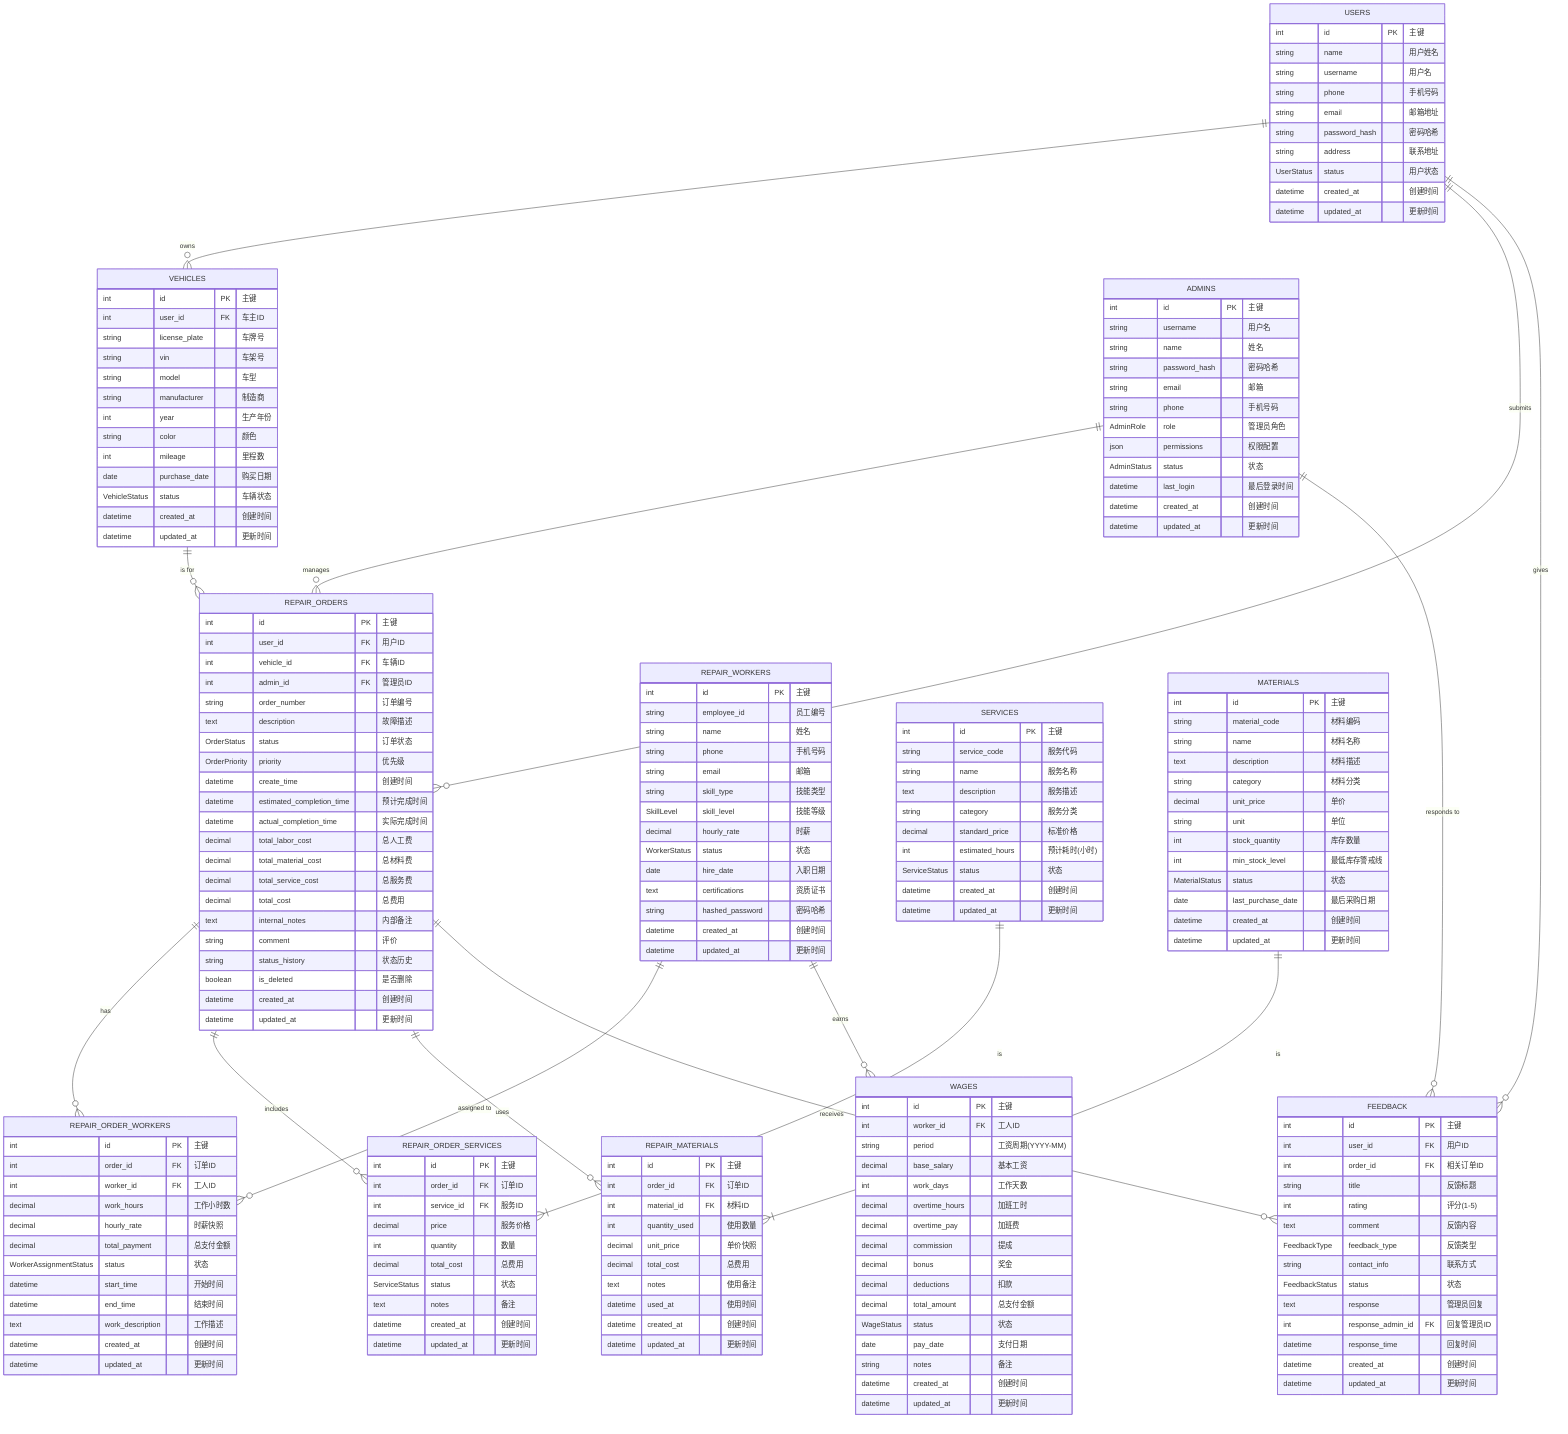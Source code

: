 erDiagram
    USERS ||--o{ VEHICLES : "owns"
    USERS ||--o{ REPAIR_ORDERS : "submits"
    USERS ||--o{ FEEDBACK : "gives"
    VEHICLES ||--o{ REPAIR_ORDERS : "is for"
    ADMINS ||--o{ REPAIR_ORDERS : "manages"
    ADMINS ||--o{ FEEDBACK : "responds to"
    REPAIR_ORDERS ||--o{ REPAIR_ORDER_WORKERS : "has"
    REPAIR_ORDERS ||--o{ REPAIR_ORDER_SERVICES : "includes"
    REPAIR_ORDERS ||--o{ REPAIR_MATERIALS : "uses"
    REPAIR_ORDERS ||--o{ FEEDBACK : "receives"
    REPAIR_WORKERS ||--o{ REPAIR_ORDER_WORKERS : "assigned to"
    REPAIR_WORKERS ||--o{ WAGES : "earns"
    SERVICES ||--|{ REPAIR_ORDER_SERVICES : "is"
    MATERIALS ||--|{ REPAIR_MATERIALS : "is"

    USERS {
        int id PK "主键"
        string name "用户姓名"
        string username "用户名"
        string phone "手机号码"
        string email "邮箱地址"
        string password_hash "密码哈希"
        string address "联系地址"
        UserStatus status "用户状态"
        datetime created_at "创建时间"
        datetime updated_at "更新时间"
    }

    VEHICLES {
        int id PK "主键"
        int user_id FK "车主ID"
        string license_plate "车牌号"
        string vin "车架号"
        string model "车型"
        string manufacturer "制造商"
        int year "生产年份"
        string color "颜色"
        int mileage "里程数"
        date purchase_date "购买日期"
        VehicleStatus status "车辆状态"
        datetime created_at "创建时间"
        datetime updated_at "更新时间"
    }

    REPAIR_ORDERS {
        int id PK "主键"
        int user_id FK "用户ID"
        int vehicle_id FK "车辆ID"
        int admin_id FK "管理员ID"
        string order_number "订单编号"
        text description "故障描述"
        OrderStatus status "订单状态"
        OrderPriority priority "优先级"
        datetime create_time "创建时间"
        datetime estimated_completion_time "预计完成时间"
        datetime actual_completion_time "实际完成时间"
        decimal total_labor_cost "总人工费"
        decimal total_material_cost "总材料费"
        decimal total_service_cost "总服务费"
        decimal total_cost "总费用"
        text internal_notes "内部备注"
        string comment "评价"
        string status_history "状态历史"
        boolean is_deleted "是否删除"
        datetime created_at "创建时间"
        datetime updated_at "更新时间"
    }

    ADMINS {
        int id PK "主键"
        string username "用户名"
        string name "姓名"
        string password_hash "密码哈希"
        string email "邮箱"
        string phone "手机号码"
        AdminRole role "管理员角色"
        json permissions "权限配置"
        AdminStatus status "状态"
        datetime last_login "最后登录时间"
        datetime created_at "创建时间"
        datetime updated_at "更新时间"
    }

    REPAIR_WORKERS {
        int id PK "主键"
        string employee_id "员工编号"
        string name "姓名"
        string phone "手机号码"
        string email "邮箱"
        string skill_type "技能类型"
        SkillLevel skill_level "技能等级"
        decimal hourly_rate "时薪"
        WorkerStatus status "状态"
        date hire_date "入职日期"
        text certifications "资质证书"
        string hashed_password "密码哈希"
        datetime created_at "创建时间"
        datetime updated_at "更新时间"
    }

    REPAIR_ORDER_WORKERS {
        int id PK "主键"
        int order_id FK "订单ID"
        int worker_id FK "工人ID"
        decimal work_hours "工作小时数"
        decimal hourly_rate "时薪快照"
        decimal total_payment "总支付金额"
        WorkerAssignmentStatus status "状态"
        datetime start_time "开始时间"
        datetime end_time "结束时间"
        text work_description "工作描述"
        datetime created_at "创建时间"
        datetime updated_at "更新时间"
    }

    SERVICES {
        int id PK "主键"
        string service_code "服务代码"
        string name "服务名称"
        text description "服务描述"
        string category "服务分类"
        decimal standard_price "标准价格"
        int estimated_hours "预计耗时(小时)"
        ServiceStatus status "状态"
        datetime created_at "创建时间"
        datetime updated_at "更新时间"
    }

    REPAIR_ORDER_SERVICES {
        int id PK "主键"
        int order_id FK "订单ID"
        int service_id FK "服务ID"
        decimal price "服务价格"
        int quantity "数量"
        decimal total_cost "总费用"
        ServiceStatus status "状态"
        text notes "备注"
        datetime created_at "创建时间"
        datetime updated_at "更新时间"
    }

    MATERIALS {
        int id PK "主键"
        string material_code "材料编码"
        string name "材料名称"
        text description "材料描述"
        string category "材料分类"
        decimal unit_price "单价"
        string unit "单位"
        int stock_quantity "库存数量"
        int min_stock_level "最低库存警戒线"
        MaterialStatus status "状态"
        date last_purchase_date "最后采购日期"
        datetime created_at "创建时间"
        datetime updated_at "更新时间"
    }

    REPAIR_MATERIALS {
        int id PK "主键"
        int order_id FK "订单ID"
        int material_id FK "材料ID"
        int quantity_used "使用数量"
        decimal unit_price "单价快照"
        decimal total_cost "总费用"
        text notes "使用备注"
        datetime used_at "使用时间"
        datetime created_at "创建时间"
        datetime updated_at "更新时间"
    }

    FEEDBACK {
        int id PK "主键"
        int user_id FK "用户ID"
        int order_id FK "相关订单ID"
        string title "反馈标题"
        int rating "评分(1-5)"
        text comment "反馈内容"
        FeedbackType feedback_type "反馈类型"
        string contact_info "联系方式"
        FeedbackStatus status "状态"
        text response "管理员回复"
        int response_admin_id FK "回复管理员ID"
        datetime response_time "回复时间"
        datetime created_at "创建时间"
        datetime updated_at "更新时间"
    }

    WAGES {
        int id PK "主键"
        int worker_id FK "工人ID"
        string period "工资周期(YYYY-MM)"
        decimal base_salary "基本工资"
        int work_days "工作天数"
        decimal overtime_hours "加班工时"
        decimal overtime_pay "加班费"
        decimal commission "提成"
        decimal bonus "奖金"
        decimal deductions "扣款"
        decimal total_amount "总支付金额"
        WageStatus status "状态"
        date pay_date "支付日期"
        string notes "备注"
        datetime created_at "创建时间"
        datetime updated_at "更新时间"
    }
